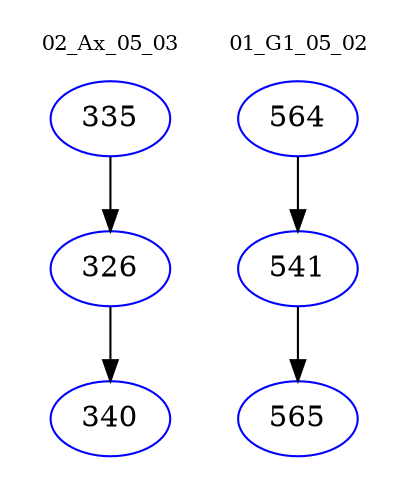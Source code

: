 digraph{
subgraph cluster_0 {
color = white
label = "02_Ax_05_03";
fontsize=10;
T0_335 [label="335", color="blue"]
T0_335 -> T0_326 [color="black"]
T0_326 [label="326", color="blue"]
T0_326 -> T0_340 [color="black"]
T0_340 [label="340", color="blue"]
}
subgraph cluster_1 {
color = white
label = "01_G1_05_02";
fontsize=10;
T1_564 [label="564", color="blue"]
T1_564 -> T1_541 [color="black"]
T1_541 [label="541", color="blue"]
T1_541 -> T1_565 [color="black"]
T1_565 [label="565", color="blue"]
}
}
